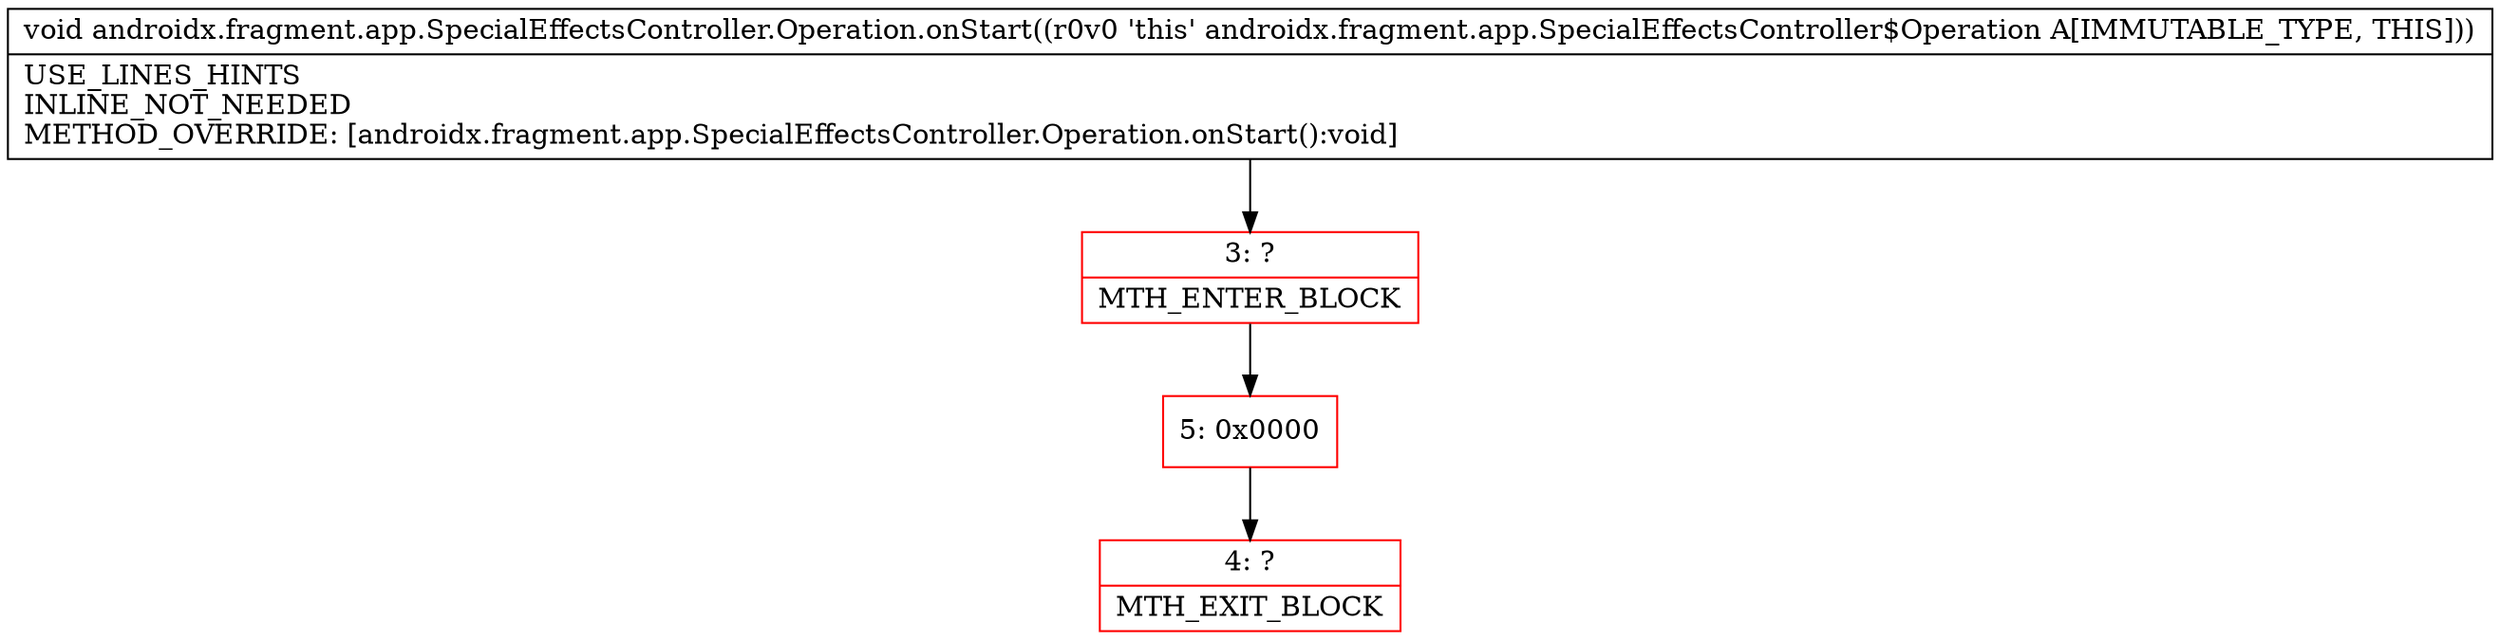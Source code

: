 digraph "CFG forandroidx.fragment.app.SpecialEffectsController.Operation.onStart()V" {
subgraph cluster_Region_276486200 {
label = "R(0)";
node [shape=record,color=blue];
}
Node_3 [shape=record,color=red,label="{3\:\ ?|MTH_ENTER_BLOCK\l}"];
Node_5 [shape=record,color=red,label="{5\:\ 0x0000}"];
Node_4 [shape=record,color=red,label="{4\:\ ?|MTH_EXIT_BLOCK\l}"];
MethodNode[shape=record,label="{void androidx.fragment.app.SpecialEffectsController.Operation.onStart((r0v0 'this' androidx.fragment.app.SpecialEffectsController$Operation A[IMMUTABLE_TYPE, THIS]))  | USE_LINES_HINTS\lINLINE_NOT_NEEDED\lMETHOD_OVERRIDE: [androidx.fragment.app.SpecialEffectsController.Operation.onStart():void]\l}"];
MethodNode -> Node_3;Node_3 -> Node_5;
Node_5 -> Node_4;
}

